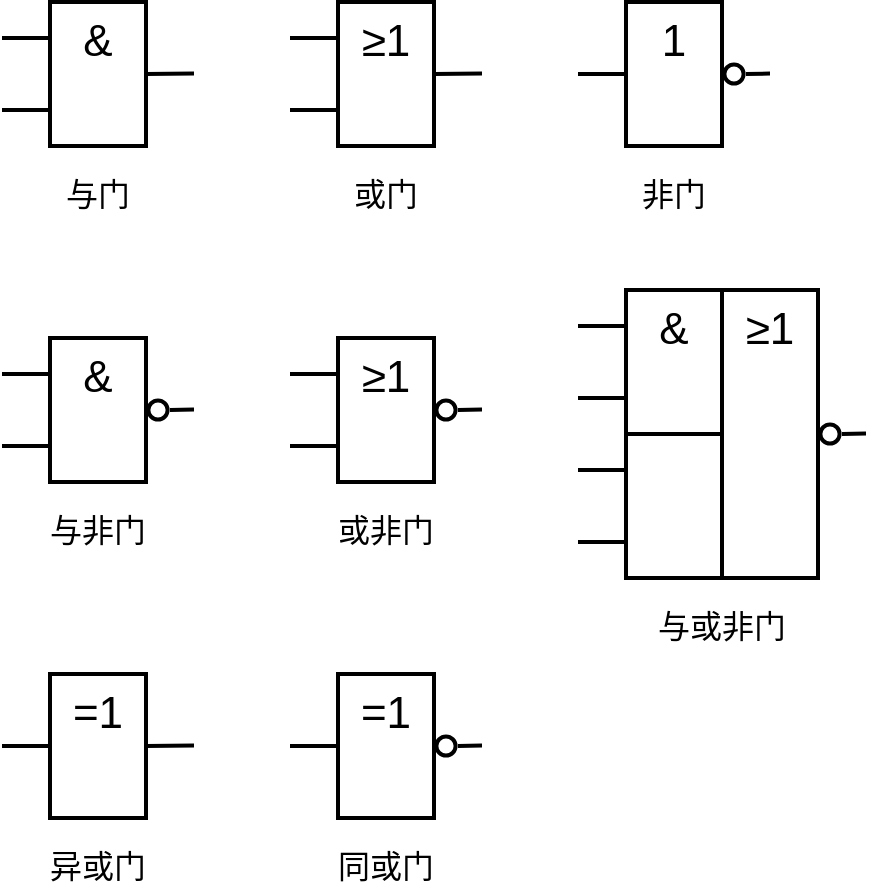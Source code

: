 <mxfile version="13.6.5">
    <diagram id="ZKVBQ6ebWP1mwrjXD9sY" name="第 1 页">
        <mxGraphModel dx="1592" dy="1348" grid="1" gridSize="12" guides="1" tooltips="1" connect="1" arrows="1" fold="1" page="1" pageScale="1" pageWidth="1200" pageHeight="1600" background="none" math="0" shadow="0">
            <root>
                <mxCell id="0"/>
                <mxCell id="61" value="逻辑符号" parent="0"/>
                <mxCell id="31" value="" style="group" parent="61" vertex="1" connectable="0">
                    <mxGeometry x="168" y="48" width="96" height="72" as="geometry"/>
                </mxCell>
                <mxCell id="25" value="" style="group" parent="31" vertex="1" connectable="0">
                    <mxGeometry width="96" height="72" as="geometry"/>
                </mxCell>
                <mxCell id="26" value="" style="group" parent="25" vertex="1" connectable="0">
                    <mxGeometry width="96" height="72" as="geometry"/>
                </mxCell>
                <mxCell id="27" value="&lt;span style=&quot;font-size: 22px&quot;&gt;≥1&lt;/span&gt;" style="rounded=0;whiteSpace=wrap;html=1;shadow=0;fillColor=none;strokeWidth=2;verticalAlign=top;" parent="26" vertex="1">
                    <mxGeometry x="24" width="48" height="72" as="geometry"/>
                </mxCell>
                <mxCell id="28" value="" style="endArrow=none;html=1;entryX=0;entryY=0.25;entryDx=0;entryDy=0;strokeWidth=2;" parent="26" target="27" edge="1">
                    <mxGeometry width="50" height="50" relative="1" as="geometry">
                        <mxPoint y="18" as="sourcePoint"/>
                        <mxPoint x="38" y="-1" as="targetPoint"/>
                    </mxGeometry>
                </mxCell>
                <mxCell id="29" value="" style="endArrow=none;html=1;entryX=0;entryY=0.75;entryDx=0;entryDy=0;strokeWidth=2;" parent="26" target="27" edge="1">
                    <mxGeometry width="50" height="50" relative="1" as="geometry">
                        <mxPoint y="54" as="sourcePoint"/>
                        <mxPoint x="48" y="36" as="targetPoint"/>
                    </mxGeometry>
                </mxCell>
                <mxCell id="30" value="" style="endArrow=none;html=1;entryX=0;entryY=0.25;entryDx=0;entryDy=0;strokeWidth=2;exitX=1;exitY=0.5;exitDx=0;exitDy=0;" parent="26" source="27" edge="1">
                    <mxGeometry width="50" height="50" relative="1" as="geometry">
                        <mxPoint x="72" y="35.8" as="sourcePoint"/>
                        <mxPoint x="96" y="35.8" as="targetPoint"/>
                    </mxGeometry>
                </mxCell>
                <mxCell id="24" value="" style="group" parent="61" vertex="1" connectable="0">
                    <mxGeometry x="24" y="48" width="96" height="72" as="geometry"/>
                </mxCell>
                <mxCell id="23" value="" style="group" parent="24" vertex="1" connectable="0">
                    <mxGeometry width="96" height="72" as="geometry"/>
                </mxCell>
                <mxCell id="19" value="&lt;font style=&quot;font-size: 22px&quot;&gt;&amp;amp;&lt;/font&gt;" style="rounded=0;whiteSpace=wrap;html=1;shadow=0;fillColor=none;strokeWidth=2;verticalAlign=top;" parent="23" vertex="1">
                    <mxGeometry x="24" width="48" height="72" as="geometry"/>
                </mxCell>
                <mxCell id="20" value="" style="endArrow=none;html=1;entryX=0;entryY=0.25;entryDx=0;entryDy=0;strokeWidth=2;" parent="23" target="19" edge="1">
                    <mxGeometry width="50" height="50" relative="1" as="geometry">
                        <mxPoint y="18" as="sourcePoint"/>
                        <mxPoint x="38" y="-1" as="targetPoint"/>
                    </mxGeometry>
                </mxCell>
                <mxCell id="21" value="" style="endArrow=none;html=1;entryX=0;entryY=0.75;entryDx=0;entryDy=0;strokeWidth=2;" parent="23" target="19" edge="1">
                    <mxGeometry width="50" height="50" relative="1" as="geometry">
                        <mxPoint y="54" as="sourcePoint"/>
                        <mxPoint x="48" y="36" as="targetPoint"/>
                    </mxGeometry>
                </mxCell>
                <mxCell id="22" value="" style="endArrow=none;html=1;entryX=0;entryY=0.25;entryDx=0;entryDy=0;strokeWidth=2;exitX=1;exitY=0.5;exitDx=0;exitDy=0;" parent="23" source="19" edge="1">
                    <mxGeometry width="50" height="50" relative="1" as="geometry">
                        <mxPoint x="72" y="35.8" as="sourcePoint"/>
                        <mxPoint x="96" y="35.8" as="targetPoint"/>
                    </mxGeometry>
                </mxCell>
                <mxCell id="33" value="" style="group" parent="61" vertex="1" connectable="0">
                    <mxGeometry x="312" y="48" width="96" height="72" as="geometry"/>
                </mxCell>
                <mxCell id="35" value="&lt;span style=&quot;font-size: 22px&quot;&gt;1&lt;/span&gt;" style="rounded=0;whiteSpace=wrap;html=1;shadow=0;fillColor=none;strokeWidth=2;verticalAlign=top;" parent="33" vertex="1">
                    <mxGeometry x="24" width="48" height="72" as="geometry"/>
                </mxCell>
                <mxCell id="37" value="" style="endArrow=none;html=1;entryX=0;entryY=0.5;entryDx=0;entryDy=0;strokeWidth=2;" parent="33" target="35" edge="1">
                    <mxGeometry width="50" height="50" relative="1" as="geometry">
                        <mxPoint y="36" as="sourcePoint"/>
                        <mxPoint x="48" y="36" as="targetPoint"/>
                    </mxGeometry>
                </mxCell>
                <mxCell id="38" value="" style="endArrow=none;html=1;entryX=0;entryY=0.25;entryDx=0;entryDy=0;strokeWidth=2;exitX=1;exitY=0.5;exitDx=0;exitDy=0;" parent="33" source="41" edge="1">
                    <mxGeometry width="50" height="50" relative="1" as="geometry">
                        <mxPoint x="72" y="35.8" as="sourcePoint"/>
                        <mxPoint x="96" y="35.8" as="targetPoint"/>
                    </mxGeometry>
                </mxCell>
                <mxCell id="41" value="" style="verticalLabelPosition=bottom;shadow=0;dashed=0;align=center;html=1;verticalAlign=top;shape=mxgraph.electrical.logic_gates.inverting_contact;strokeWidth=2;" parent="33" vertex="1">
                    <mxGeometry x="72" y="30" width="12" height="12" as="geometry"/>
                </mxCell>
                <mxCell id="42" value="" style="endArrow=none;html=1;entryX=0;entryY=0.25;entryDx=0;entryDy=0;strokeWidth=2;exitX=1;exitY=0.5;exitDx=0;exitDy=0;" parent="33" source="35" target="41" edge="1">
                    <mxGeometry width="50" height="50" relative="1" as="geometry">
                        <mxPoint x="120" y="372" as="sourcePoint"/>
                        <mxPoint x="144" y="371.8" as="targetPoint"/>
                    </mxGeometry>
                </mxCell>
                <mxCell id="62" value="" style="group" parent="61" vertex="1" connectable="0">
                    <mxGeometry x="24" y="384" width="96" height="72" as="geometry"/>
                </mxCell>
                <mxCell id="63" value="&lt;span style=&quot;font-size: 22px&quot;&gt;=1&lt;/span&gt;" style="rounded=0;whiteSpace=wrap;html=1;shadow=0;fillColor=none;strokeWidth=2;verticalAlign=top;" parent="62" vertex="1">
                    <mxGeometry x="24" width="48" height="72" as="geometry"/>
                </mxCell>
                <mxCell id="64" value="" style="endArrow=none;html=1;entryX=0;entryY=0.5;entryDx=0;entryDy=0;strokeWidth=2;" parent="62" target="63" edge="1">
                    <mxGeometry width="50" height="50" relative="1" as="geometry">
                        <mxPoint y="36" as="sourcePoint"/>
                        <mxPoint x="48" y="36" as="targetPoint"/>
                    </mxGeometry>
                </mxCell>
                <mxCell id="65" value="" style="endArrow=none;html=1;entryX=0;entryY=0.25;entryDx=0;entryDy=0;strokeWidth=2;exitX=1;exitY=0.5;exitDx=0;exitDy=0;" parent="62" source="63" edge="1">
                    <mxGeometry width="50" height="50" relative="1" as="geometry">
                        <mxPoint x="84" y="36" as="sourcePoint"/>
                        <mxPoint x="96" y="35.8" as="targetPoint"/>
                    </mxGeometry>
                </mxCell>
                <mxCell id="67" value="" style="endArrow=none;html=1;entryX=0;entryY=0.25;entryDx=0;entryDy=0;strokeWidth=2;exitX=1;exitY=0.5;exitDx=0;exitDy=0;" parent="62" source="63" edge="1">
                    <mxGeometry width="50" height="50" relative="1" as="geometry">
                        <mxPoint x="120" y="372" as="sourcePoint"/>
                        <mxPoint x="72" y="33.0" as="targetPoint"/>
                    </mxGeometry>
                </mxCell>
                <mxCell id="1" style="" parent="0"/>
                <mxCell id="68" value="文本" parent="0"/>
                <mxCell id="69" value="与门" style="text;html=1;strokeColor=none;fillColor=none;align=center;verticalAlign=middle;whiteSpace=wrap;rounded=0;strokeWidth=1;fontSize=16;fontStyle=0" parent="68" vertex="1">
                    <mxGeometry x="24" y="132" width="96" height="24" as="geometry"/>
                </mxCell>
                <mxCell id="70" value="或门" style="text;html=1;strokeColor=none;fillColor=none;align=center;verticalAlign=middle;whiteSpace=wrap;rounded=0;strokeWidth=1;fontSize=16;fontStyle=0" parent="68" vertex="1">
                    <mxGeometry x="168" y="132" width="96" height="24" as="geometry"/>
                </mxCell>
                <mxCell id="71" value="非门" style="text;html=1;strokeColor=none;fillColor=none;align=center;verticalAlign=middle;whiteSpace=wrap;rounded=0;strokeWidth=1;fontSize=16;fontStyle=0" parent="68" vertex="1">
                    <mxGeometry x="312" y="132" width="96" height="24" as="geometry"/>
                </mxCell>
                <mxCell id="79" value="" style="group" parent="68" vertex="1" connectable="0">
                    <mxGeometry x="24" y="216" width="96" height="72" as="geometry"/>
                </mxCell>
                <mxCell id="80" value="" style="group" parent="79" vertex="1" connectable="0">
                    <mxGeometry width="96" height="72" as="geometry"/>
                </mxCell>
                <mxCell id="81" value="&lt;font style=&quot;font-size: 22px&quot;&gt;&amp;amp;&lt;/font&gt;" style="rounded=0;whiteSpace=wrap;html=1;shadow=0;fillColor=none;strokeWidth=2;verticalAlign=top;" parent="80" vertex="1">
                    <mxGeometry x="24" width="48" height="72" as="geometry"/>
                </mxCell>
                <mxCell id="82" value="" style="endArrow=none;html=1;entryX=0;entryY=0.25;entryDx=0;entryDy=0;strokeWidth=2;" parent="80" target="81" edge="1">
                    <mxGeometry width="50" height="50" relative="1" as="geometry">
                        <mxPoint y="18" as="sourcePoint"/>
                        <mxPoint x="38" y="-1" as="targetPoint"/>
                    </mxGeometry>
                </mxCell>
                <mxCell id="83" value="" style="endArrow=none;html=1;entryX=0;entryY=0.75;entryDx=0;entryDy=0;strokeWidth=2;" parent="80" target="81" edge="1">
                    <mxGeometry width="50" height="50" relative="1" as="geometry">
                        <mxPoint y="54" as="sourcePoint"/>
                        <mxPoint x="48" y="36" as="targetPoint"/>
                    </mxGeometry>
                </mxCell>
                <mxCell id="84" value="" style="endArrow=none;html=1;entryX=0;entryY=0.25;entryDx=0;entryDy=0;strokeWidth=2;exitX=1;exitY=0.5;exitDx=0;exitDy=0;" parent="80" source="87" edge="1">
                    <mxGeometry width="50" height="50" relative="1" as="geometry">
                        <mxPoint x="72" y="35.8" as="sourcePoint"/>
                        <mxPoint x="96" y="35.8" as="targetPoint"/>
                    </mxGeometry>
                </mxCell>
                <mxCell id="87" value="" style="verticalLabelPosition=bottom;shadow=0;dashed=0;align=center;html=1;verticalAlign=top;shape=mxgraph.electrical.logic_gates.inverting_contact;strokeWidth=2;" parent="80" vertex="1">
                    <mxGeometry x="72" y="30" width="12" height="12" as="geometry"/>
                </mxCell>
                <mxCell id="88" value="" style="endArrow=none;html=1;entryX=0;entryY=0.25;entryDx=0;entryDy=0;strokeWidth=2;exitX=1;exitY=0.5;exitDx=0;exitDy=0;" parent="80" source="81" target="87" edge="1">
                    <mxGeometry width="50" height="50" relative="1" as="geometry">
                        <mxPoint x="552" y="84" as="sourcePoint"/>
                        <mxPoint x="576" y="83.8" as="targetPoint"/>
                    </mxGeometry>
                </mxCell>
                <mxCell id="85" value="与非门" style="text;html=1;strokeColor=none;fillColor=none;align=center;verticalAlign=middle;whiteSpace=wrap;rounded=0;strokeWidth=1;fontSize=16;fontStyle=0" parent="68" vertex="1">
                    <mxGeometry x="24" y="300" width="96" height="24" as="geometry"/>
                </mxCell>
                <mxCell id="89" value="" style="group" parent="68" vertex="1" connectable="0">
                    <mxGeometry x="168" y="216" width="96" height="72" as="geometry"/>
                </mxCell>
                <mxCell id="90" value="" style="group" parent="89" vertex="1" connectable="0">
                    <mxGeometry width="96" height="72" as="geometry"/>
                </mxCell>
                <mxCell id="91" value="" style="group" parent="90" vertex="1" connectable="0">
                    <mxGeometry width="96" height="72" as="geometry"/>
                </mxCell>
                <mxCell id="92" value="&lt;span style=&quot;font-size: 22px&quot;&gt;≥1&lt;/span&gt;" style="rounded=0;whiteSpace=wrap;html=1;shadow=0;fillColor=none;strokeWidth=2;verticalAlign=top;" parent="91" vertex="1">
                    <mxGeometry x="24" width="48" height="72" as="geometry"/>
                </mxCell>
                <mxCell id="93" value="" style="endArrow=none;html=1;entryX=0;entryY=0.25;entryDx=0;entryDy=0;strokeWidth=2;" parent="91" target="92" edge="1">
                    <mxGeometry width="50" height="50" relative="1" as="geometry">
                        <mxPoint y="18" as="sourcePoint"/>
                        <mxPoint x="38" y="-1" as="targetPoint"/>
                    </mxGeometry>
                </mxCell>
                <mxCell id="94" value="" style="endArrow=none;html=1;entryX=0;entryY=0.75;entryDx=0;entryDy=0;strokeWidth=2;" parent="91" target="92" edge="1">
                    <mxGeometry width="50" height="50" relative="1" as="geometry">
                        <mxPoint y="54" as="sourcePoint"/>
                        <mxPoint x="48" y="36" as="targetPoint"/>
                    </mxGeometry>
                </mxCell>
                <mxCell id="95" value="" style="endArrow=none;html=1;entryX=0;entryY=0.25;entryDx=0;entryDy=0;strokeWidth=2;exitX=1;exitY=0.5;exitDx=0;exitDy=0;" parent="91" source="97" edge="1">
                    <mxGeometry width="50" height="50" relative="1" as="geometry">
                        <mxPoint x="72" y="35.8" as="sourcePoint"/>
                        <mxPoint x="96" y="35.8" as="targetPoint"/>
                    </mxGeometry>
                </mxCell>
                <mxCell id="97" value="" style="verticalLabelPosition=bottom;shadow=0;dashed=0;align=center;html=1;verticalAlign=top;shape=mxgraph.electrical.logic_gates.inverting_contact;strokeWidth=2;" parent="91" vertex="1">
                    <mxGeometry x="72" y="30" width="12" height="12" as="geometry"/>
                </mxCell>
                <mxCell id="98" value="" style="endArrow=none;html=1;entryX=0;entryY=0.25;entryDx=0;entryDy=0;strokeWidth=2;exitX=1;exitY=0.5;exitDx=0;exitDy=0;" parent="91" source="92" target="97" edge="1">
                    <mxGeometry width="50" height="50" relative="1" as="geometry">
                        <mxPoint x="696" y="84" as="sourcePoint"/>
                        <mxPoint x="720" y="83.8" as="targetPoint"/>
                    </mxGeometry>
                </mxCell>
                <mxCell id="96" value="或非门" style="text;html=1;strokeColor=none;fillColor=none;align=center;verticalAlign=middle;whiteSpace=wrap;rounded=0;strokeWidth=1;fontSize=16;fontStyle=0" parent="68" vertex="1">
                    <mxGeometry x="168" y="300" width="96" height="24" as="geometry"/>
                </mxCell>
                <mxCell id="100" value="&lt;font style=&quot;font-size: 22px&quot;&gt;&amp;amp;&lt;/font&gt;" style="rounded=0;whiteSpace=wrap;html=1;shadow=0;fillColor=none;strokeWidth=2;verticalAlign=top;" parent="68" vertex="1">
                    <mxGeometry x="336" y="192" width="48" height="72" as="geometry"/>
                </mxCell>
                <mxCell id="101" value="" style="rounded=0;whiteSpace=wrap;html=1;shadow=0;fillColor=none;strokeWidth=2;verticalAlign=top;" parent="68" vertex="1">
                    <mxGeometry x="336" y="264" width="48" height="72" as="geometry"/>
                </mxCell>
                <mxCell id="102" value="&lt;font style=&quot;font-size: 22px&quot;&gt;≥1&lt;/font&gt;" style="rounded=0;whiteSpace=wrap;html=1;shadow=0;fillColor=none;strokeWidth=2;verticalAlign=top;" parent="68" vertex="1">
                    <mxGeometry x="384" y="192" width="48" height="144" as="geometry"/>
                </mxCell>
                <mxCell id="103" value="" style="endArrow=none;html=1;entryX=0;entryY=0.25;entryDx=0;entryDy=0;strokeWidth=2;" parent="68" target="100" edge="1">
                    <mxGeometry width="50" height="50" relative="1" as="geometry">
                        <mxPoint x="312" y="210" as="sourcePoint"/>
                        <mxPoint x="180" y="246" as="targetPoint"/>
                    </mxGeometry>
                </mxCell>
                <mxCell id="104" value="" style="endArrow=none;html=1;entryX=0;entryY=0.75;entryDx=0;entryDy=0;strokeWidth=2;" parent="68" target="100" edge="1">
                    <mxGeometry width="50" height="50" relative="1" as="geometry">
                        <mxPoint x="312" y="246" as="sourcePoint"/>
                        <mxPoint x="348" y="222.0" as="targetPoint"/>
                    </mxGeometry>
                </mxCell>
                <mxCell id="105" value="" style="endArrow=none;html=1;entryX=0;entryY=0.25;entryDx=0;entryDy=0;strokeWidth=2;" parent="68" target="101" edge="1">
                    <mxGeometry width="50" height="50" relative="1" as="geometry">
                        <mxPoint x="312" y="282" as="sourcePoint"/>
                        <mxPoint x="336" y="288" as="targetPoint"/>
                    </mxGeometry>
                </mxCell>
                <mxCell id="106" value="" style="endArrow=none;html=1;entryX=0;entryY=0.75;entryDx=0;entryDy=0;strokeWidth=2;" parent="68" target="101" edge="1">
                    <mxGeometry width="50" height="50" relative="1" as="geometry">
                        <mxPoint x="312" y="318" as="sourcePoint"/>
                        <mxPoint x="336" y="311.76" as="targetPoint"/>
                    </mxGeometry>
                </mxCell>
                <mxCell id="107" value="" style="endArrow=none;html=1;entryX=0;entryY=0.25;entryDx=0;entryDy=0;strokeWidth=2;exitX=1;exitY=0.5;exitDx=0;exitDy=0;" parent="68" source="108" edge="1">
                    <mxGeometry width="50" height="50" relative="1" as="geometry">
                        <mxPoint x="-192" y="215.8" as="sourcePoint"/>
                        <mxPoint x="456" y="263.8" as="targetPoint"/>
                    </mxGeometry>
                </mxCell>
                <mxCell id="108" value="" style="verticalLabelPosition=bottom;shadow=0;dashed=0;align=center;html=1;verticalAlign=top;shape=mxgraph.electrical.logic_gates.inverting_contact;strokeWidth=2;" parent="68" vertex="1">
                    <mxGeometry x="432" y="258" width="12" height="12" as="geometry"/>
                </mxCell>
                <mxCell id="109" value="" style="endArrow=none;html=1;entryX=0;entryY=0.25;entryDx=0;entryDy=0;strokeWidth=2;exitX=1;exitY=0.5;exitDx=0;exitDy=0;" parent="68" target="108" edge="1">
                    <mxGeometry width="50" height="50" relative="1" as="geometry">
                        <mxPoint x="432" y="264" as="sourcePoint"/>
                        <mxPoint x="456" y="263.8" as="targetPoint"/>
                    </mxGeometry>
                </mxCell>
                <mxCell id="110" value="与或非门" style="text;html=1;strokeColor=none;fillColor=none;align=center;verticalAlign=middle;whiteSpace=wrap;rounded=0;strokeWidth=1;fontSize=16;fontStyle=0" parent="68" vertex="1">
                    <mxGeometry x="336" y="348" width="96" height="24" as="geometry"/>
                </mxCell>
                <mxCell id="111" value="异或门" style="text;html=1;strokeColor=none;fillColor=none;align=center;verticalAlign=middle;whiteSpace=wrap;rounded=0;strokeWidth=1;fontSize=16;fontStyle=0" parent="68" vertex="1">
                    <mxGeometry x="24" y="468" width="96" height="24" as="geometry"/>
                </mxCell>
                <mxCell id="112" value="" style="group" parent="68" vertex="1" connectable="0">
                    <mxGeometry x="168" y="384" width="96" height="72" as="geometry"/>
                </mxCell>
                <mxCell id="113" value="&lt;span style=&quot;font-size: 22px&quot;&gt;=1&lt;/span&gt;" style="rounded=0;whiteSpace=wrap;html=1;shadow=0;fillColor=none;strokeWidth=2;verticalAlign=top;" parent="112" vertex="1">
                    <mxGeometry x="24" width="48" height="72" as="geometry"/>
                </mxCell>
                <mxCell id="114" value="" style="endArrow=none;html=1;entryX=0;entryY=0.5;entryDx=0;entryDy=0;strokeWidth=2;" parent="112" target="113" edge="1">
                    <mxGeometry width="50" height="50" relative="1" as="geometry">
                        <mxPoint y="36" as="sourcePoint"/>
                        <mxPoint x="48" y="36" as="targetPoint"/>
                    </mxGeometry>
                </mxCell>
                <mxCell id="115" value="" style="endArrow=none;html=1;entryX=0;entryY=0.25;entryDx=0;entryDy=0;strokeWidth=2;exitX=1;exitY=0.5;exitDx=0;exitDy=0;" parent="112" source="116" edge="1">
                    <mxGeometry width="50" height="50" relative="1" as="geometry">
                        <mxPoint x="72" y="35.8" as="sourcePoint"/>
                        <mxPoint x="96" y="35.8" as="targetPoint"/>
                    </mxGeometry>
                </mxCell>
                <mxCell id="116" value="" style="verticalLabelPosition=bottom;shadow=0;dashed=0;align=center;html=1;verticalAlign=top;shape=mxgraph.electrical.logic_gates.inverting_contact;strokeWidth=2;" parent="112" vertex="1">
                    <mxGeometry x="72" y="30" width="12" height="12" as="geometry"/>
                </mxCell>
                <mxCell id="117" value="" style="endArrow=none;html=1;entryX=0;entryY=0.25;entryDx=0;entryDy=0;strokeWidth=2;exitX=1;exitY=0.5;exitDx=0;exitDy=0;" parent="112" source="113" target="116" edge="1">
                    <mxGeometry width="50" height="50" relative="1" as="geometry">
                        <mxPoint x="120" y="372" as="sourcePoint"/>
                        <mxPoint x="144" y="371.8" as="targetPoint"/>
                    </mxGeometry>
                </mxCell>
                <mxCell id="118" value="同或门" style="text;html=1;strokeColor=none;fillColor=none;align=center;verticalAlign=middle;whiteSpace=wrap;rounded=0;strokeWidth=1;fontSize=16;fontStyle=0" parent="68" vertex="1">
                    <mxGeometry x="168" y="468" width="96" height="24" as="geometry"/>
                </mxCell>
            </root>
        </mxGraphModel>
    </diagram>
</mxfile>